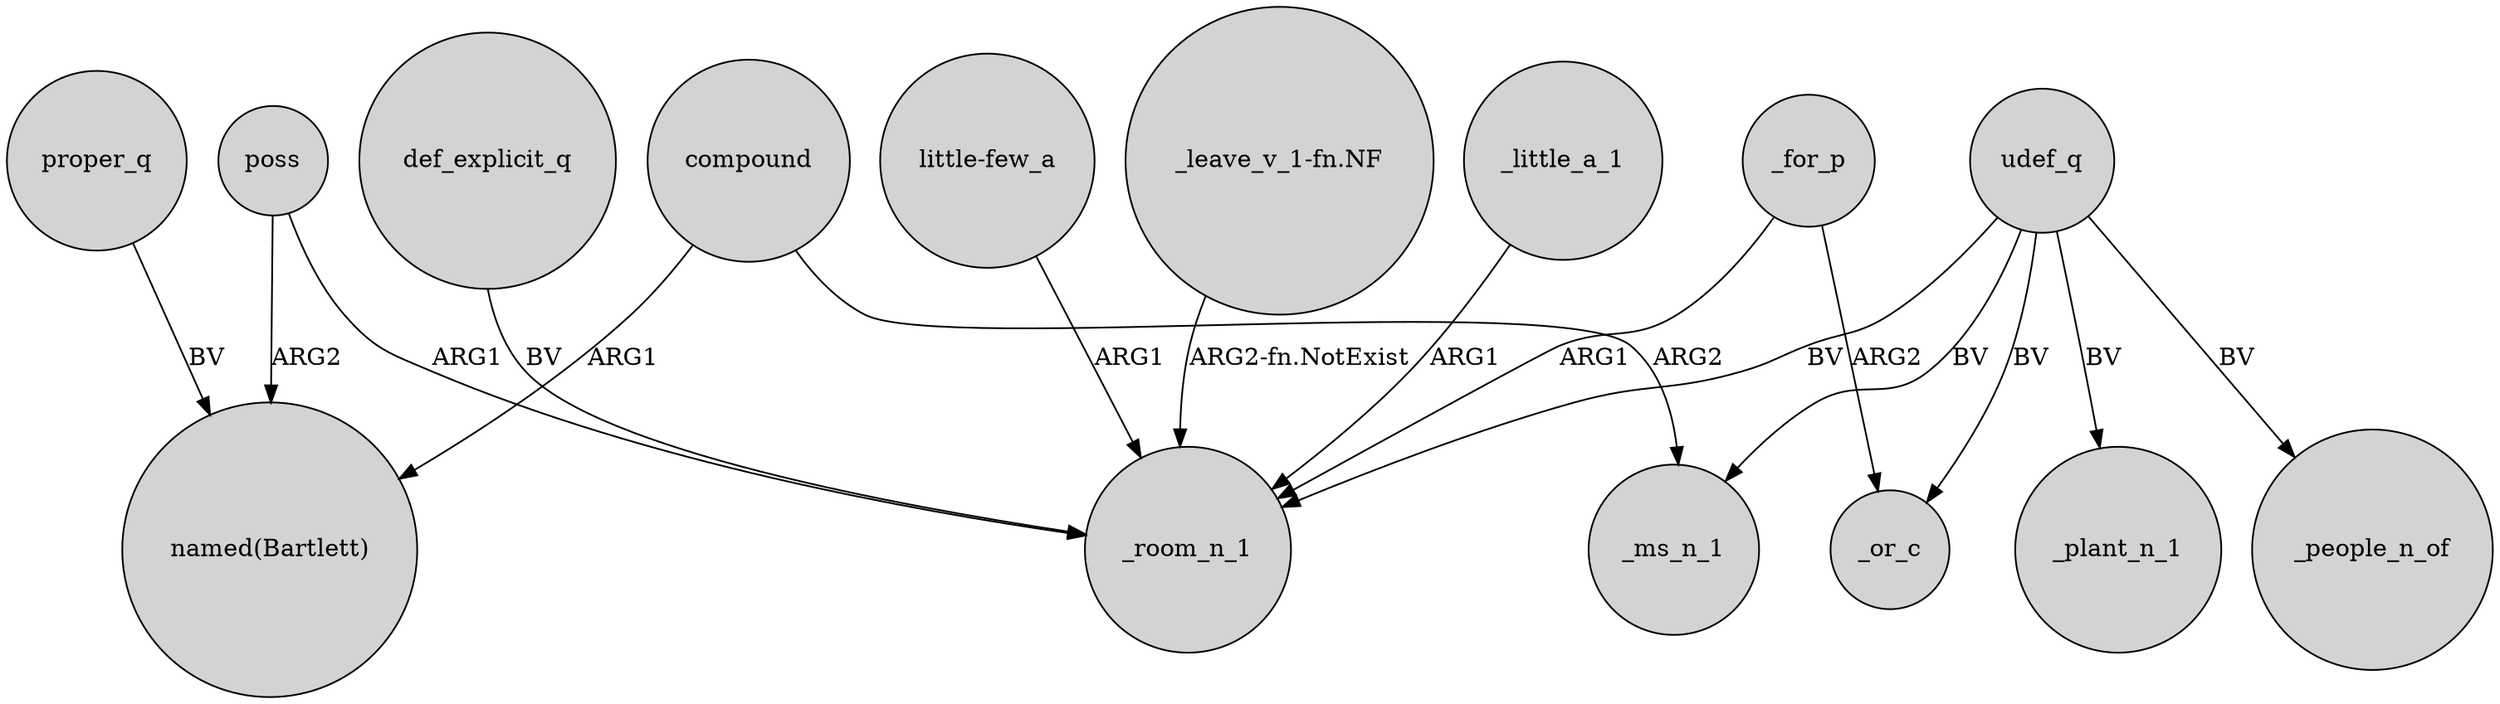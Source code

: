 digraph {
	node [shape=circle style=filled]
	udef_q -> _ms_n_1 [label=BV]
	"little-few_a" -> _room_n_1 [label=ARG1]
	"_leave_v_1-fn.NF" -> _room_n_1 [label="ARG2-fn.NotExist"]
	_little_a_1 -> _room_n_1 [label=ARG1]
	proper_q -> "named(Bartlett)" [label=BV]
	def_explicit_q -> _room_n_1 [label=BV]
	poss -> "named(Bartlett)" [label=ARG2]
	udef_q -> _or_c [label=BV]
	udef_q -> _people_n_of [label=BV]
	compound -> _ms_n_1 [label=ARG2]
	poss -> _room_n_1 [label=ARG1]
	udef_q -> _room_n_1 [label=BV]
	_for_p -> _room_n_1 [label=ARG1]
	udef_q -> _plant_n_1 [label=BV]
	compound -> "named(Bartlett)" [label=ARG1]
	_for_p -> _or_c [label=ARG2]
}
